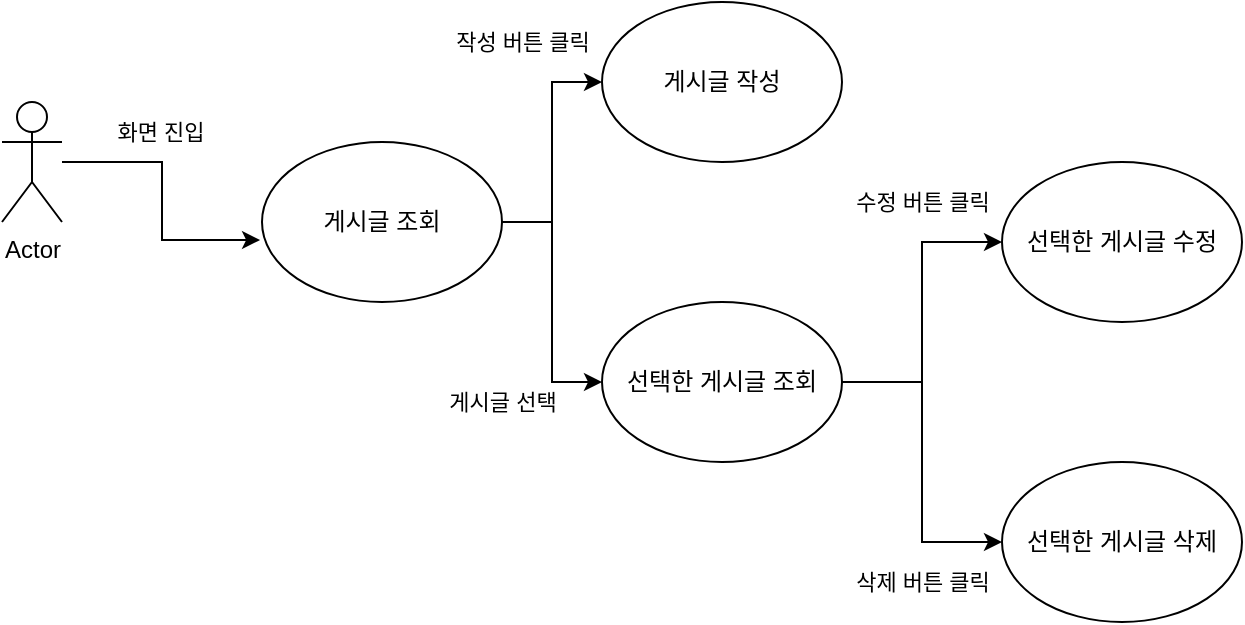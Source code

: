 <mxfile version="24.8.3" pages="4">
  <diagram name="필수UseCase" id="42789a77-a242-8287-6e28-9cd8cfd52e62">
    <mxGraphModel dx="954" dy="529" grid="1" gridSize="10" guides="1" tooltips="1" connect="1" arrows="1" fold="1" page="1" pageScale="1" pageWidth="1100" pageHeight="850" background="none" math="0" shadow="0">
      <root>
        <mxCell id="0" />
        <mxCell id="1" parent="0" />
        <mxCell id="iwHhTmMKv_9inowqryFl-11" style="edgeStyle=orthogonalEdgeStyle;rounded=0;orthogonalLoop=1;jettySize=auto;html=1;entryX=0;entryY=0.5;entryDx=0;entryDy=0;" edge="1" parent="1" source="iwHhTmMKv_9inowqryFl-1" target="iwHhTmMKv_9inowqryFl-2">
          <mxGeometry relative="1" as="geometry" />
        </mxCell>
        <mxCell id="1OvlI5zprAXcpUNGBbMA-3" value="작성 버튼 클릭" style="edgeLabel;html=1;align=center;verticalAlign=middle;resizable=0;points=[];" vertex="1" connectable="0" parent="iwHhTmMKv_9inowqryFl-11">
          <mxGeometry x="0.25" y="-1" relative="1" as="geometry">
            <mxPoint x="-16" y="-40" as="offset" />
          </mxGeometry>
        </mxCell>
        <mxCell id="iwHhTmMKv_9inowqryFl-12" style="edgeStyle=orthogonalEdgeStyle;rounded=0;orthogonalLoop=1;jettySize=auto;html=1;entryX=0;entryY=0.5;entryDx=0;entryDy=0;" edge="1" parent="1" source="iwHhTmMKv_9inowqryFl-1" target="iwHhTmMKv_9inowqryFl-3">
          <mxGeometry relative="1" as="geometry" />
        </mxCell>
        <mxCell id="1OvlI5zprAXcpUNGBbMA-2" value="게시글 선택" style="edgeLabel;html=1;align=center;verticalAlign=middle;resizable=0;points=[];" vertex="1" connectable="0" parent="iwHhTmMKv_9inowqryFl-12">
          <mxGeometry x="0.723" y="-2" relative="1" as="geometry">
            <mxPoint x="-32" y="8" as="offset" />
          </mxGeometry>
        </mxCell>
        <mxCell id="iwHhTmMKv_9inowqryFl-1" value="게시글 조회" style="ellipse;whiteSpace=wrap;html=1;" vertex="1" parent="1">
          <mxGeometry x="310" y="430" width="120" height="80" as="geometry" />
        </mxCell>
        <mxCell id="iwHhTmMKv_9inowqryFl-2" value="게시글 작성" style="ellipse;whiteSpace=wrap;html=1;" vertex="1" parent="1">
          <mxGeometry x="480" y="360" width="120" height="80" as="geometry" />
        </mxCell>
        <mxCell id="iwHhTmMKv_9inowqryFl-13" style="edgeStyle=orthogonalEdgeStyle;rounded=0;orthogonalLoop=1;jettySize=auto;html=1;entryX=0;entryY=0.5;entryDx=0;entryDy=0;" edge="1" parent="1" source="iwHhTmMKv_9inowqryFl-3" target="iwHhTmMKv_9inowqryFl-5">
          <mxGeometry relative="1" as="geometry" />
        </mxCell>
        <mxCell id="1OvlI5zprAXcpUNGBbMA-4" value="수정 버튼 클릭" style="edgeLabel;html=1;align=center;verticalAlign=middle;resizable=0;points=[];" vertex="1" connectable="0" parent="iwHhTmMKv_9inowqryFl-13">
          <mxGeometry x="0.64" y="1" relative="1" as="geometry">
            <mxPoint x="-13" y="-19" as="offset" />
          </mxGeometry>
        </mxCell>
        <mxCell id="iwHhTmMKv_9inowqryFl-14" style="edgeStyle=orthogonalEdgeStyle;rounded=0;orthogonalLoop=1;jettySize=auto;html=1;entryX=0;entryY=0.5;entryDx=0;entryDy=0;" edge="1" parent="1" source="iwHhTmMKv_9inowqryFl-3" target="iwHhTmMKv_9inowqryFl-6">
          <mxGeometry relative="1" as="geometry" />
        </mxCell>
        <mxCell id="iwHhTmMKv_9inowqryFl-3" value="선택한 게시글 조회" style="ellipse;whiteSpace=wrap;html=1;" vertex="1" parent="1">
          <mxGeometry x="480" y="510" width="120" height="80" as="geometry" />
        </mxCell>
        <mxCell id="iwHhTmMKv_9inowqryFl-5" value="&lt;span style=&quot;text-align: left;&quot;&gt;선택한 게시글 수정&lt;/span&gt;" style="ellipse;whiteSpace=wrap;html=1;" vertex="1" parent="1">
          <mxGeometry x="680" y="440" width="120" height="80" as="geometry" />
        </mxCell>
        <mxCell id="iwHhTmMKv_9inowqryFl-6" value="선택한 게시글 삭제" style="ellipse;whiteSpace=wrap;html=1;" vertex="1" parent="1">
          <mxGeometry x="680" y="590" width="120" height="80" as="geometry" />
        </mxCell>
        <mxCell id="iwHhTmMKv_9inowqryFl-7" value="Actor" style="shape=umlActor;verticalLabelPosition=bottom;verticalAlign=top;html=1;outlineConnect=0;" vertex="1" parent="1">
          <mxGeometry x="180" y="410" width="30" height="60" as="geometry" />
        </mxCell>
        <mxCell id="iwHhTmMKv_9inowqryFl-10" style="edgeStyle=orthogonalEdgeStyle;rounded=0;orthogonalLoop=1;jettySize=auto;html=1;entryX=-0.008;entryY=0.613;entryDx=0;entryDy=0;entryPerimeter=0;" edge="1" parent="1" source="iwHhTmMKv_9inowqryFl-7" target="iwHhTmMKv_9inowqryFl-1">
          <mxGeometry relative="1" as="geometry" />
        </mxCell>
        <mxCell id="1OvlI5zprAXcpUNGBbMA-1" value="화면 진입" style="edgeLabel;html=1;align=center;verticalAlign=middle;resizable=0;points=[];" vertex="1" connectable="0" parent="iwHhTmMKv_9inowqryFl-10">
          <mxGeometry x="-0.29" y="3" relative="1" as="geometry">
            <mxPoint y="-12" as="offset" />
          </mxGeometry>
        </mxCell>
        <mxCell id="1OvlI5zprAXcpUNGBbMA-5" value="삭제 버튼 클릭" style="edgeLabel;html=1;align=center;verticalAlign=middle;resizable=0;points=[];" vertex="1" connectable="0" parent="1">
          <mxGeometry x="640" y="650" as="geometry" />
        </mxCell>
      </root>
    </mxGraphModel>
  </diagram>
  <diagram id="2N-TmLcSlVpRe1iIKoZE" name="추가UseCase">
    <mxGraphModel dx="954" dy="529" grid="1" gridSize="10" guides="1" tooltips="1" connect="1" arrows="1" fold="1" page="1" pageScale="1" pageWidth="827" pageHeight="1169" math="0" shadow="0">
      <root>
        <mxCell id="0" />
        <mxCell id="1" parent="0" />
        <mxCell id="qO0Vuacb3eZVlaBwdVwB-3" value="회원 가입" style="ellipse;whiteSpace=wrap;html=1;" vertex="1" parent="1">
          <mxGeometry x="280" y="280" width="120" height="80" as="geometry" />
        </mxCell>
        <mxCell id="ZtHfmbimU2b_hni-DX9B-3" style="edgeStyle=orthogonalEdgeStyle;rounded=0;orthogonalLoop=1;jettySize=auto;html=1;entryX=0;entryY=0.5;entryDx=0;entryDy=0;" edge="1" parent="1" source="qO0Vuacb3eZVlaBwdVwB-10" target="ZtHfmbimU2b_hni-DX9B-2">
          <mxGeometry relative="1" as="geometry" />
        </mxCell>
        <mxCell id="qO0Vuacb3eZVlaBwdVwB-10" value="Actor" style="shape=umlActor;verticalLabelPosition=bottom;verticalAlign=top;html=1;outlineConnect=0;" vertex="1" parent="1">
          <mxGeometry x="180" y="410" width="30" height="60" as="geometry" />
        </mxCell>
        <mxCell id="qO0Vuacb3eZVlaBwdVwB-11" style="edgeStyle=orthogonalEdgeStyle;rounded=0;orthogonalLoop=1;jettySize=auto;html=1;entryX=-0.008;entryY=0.613;entryDx=0;entryDy=0;entryPerimeter=0;" edge="1" parent="1" source="qO0Vuacb3eZVlaBwdVwB-10" target="qO0Vuacb3eZVlaBwdVwB-3">
          <mxGeometry relative="1" as="geometry" />
        </mxCell>
        <mxCell id="ZtHfmbimU2b_hni-DX9B-1" value="회원가입 버튼 클릭" style="text;html=1;align=center;verticalAlign=middle;resizable=0;points=[];autosize=1;strokeColor=none;fillColor=none;" vertex="1" parent="1">
          <mxGeometry x="170" y="290" width="110" height="30" as="geometry" />
        </mxCell>
        <mxCell id="ojOUZaKM6SdAHS6-mfTN-2" style="edgeStyle=orthogonalEdgeStyle;rounded=0;orthogonalLoop=1;jettySize=auto;html=1;entryX=0;entryY=0.5;entryDx=0;entryDy=0;" edge="1" parent="1" source="ZtHfmbimU2b_hni-DX9B-2" target="ojOUZaKM6SdAHS6-mfTN-1">
          <mxGeometry relative="1" as="geometry" />
        </mxCell>
        <mxCell id="ojOUZaKM6SdAHS6-mfTN-3" value="로그인 성공" style="edgeLabel;html=1;align=center;verticalAlign=middle;resizable=0;points=[];" vertex="1" connectable="0" parent="ojOUZaKM6SdAHS6-mfTN-2">
          <mxGeometry x="-0.438" y="2" relative="1" as="geometry">
            <mxPoint x="19" y="-18" as="offset" />
          </mxGeometry>
        </mxCell>
        <mxCell id="ZtHfmbimU2b_hni-DX9B-2" value="로그인" style="ellipse;whiteSpace=wrap;html=1;" vertex="1" parent="1">
          <mxGeometry x="354" y="400" width="120" height="80" as="geometry" />
        </mxCell>
        <mxCell id="ZtHfmbimU2b_hni-DX9B-4" value="아이디 비밀번호 입력" style="text;html=1;align=center;verticalAlign=middle;resizable=0;points=[];autosize=1;strokeColor=none;fillColor=none;" vertex="1" parent="1">
          <mxGeometry x="220" y="450" width="120" height="30" as="geometry" />
        </mxCell>
        <mxCell id="ojOUZaKM6SdAHS6-mfTN-1" value="게시글 조회" style="ellipse;whiteSpace=wrap;html=1;" vertex="1" parent="1">
          <mxGeometry x="570" y="400" width="120" height="80" as="geometry" />
        </mxCell>
        <mxCell id="tEEN5G9t5sGgS2CzOln3-1" style="edgeStyle=orthogonalEdgeStyle;rounded=0;orthogonalLoop=1;jettySize=auto;html=1;entryX=0;entryY=0.5;entryDx=0;entryDy=0;exitX=1;exitY=0.5;exitDx=0;exitDy=0;" edge="1" parent="1" target="tEEN5G9t5sGgS2CzOln3-5" source="ojOUZaKM6SdAHS6-mfTN-1">
          <mxGeometry relative="1" as="geometry">
            <mxPoint x="730" y="440" as="sourcePoint" />
          </mxGeometry>
        </mxCell>
        <mxCell id="tEEN5G9t5sGgS2CzOln3-2" value="작성 버튼 클릭" style="edgeLabel;html=1;align=center;verticalAlign=middle;resizable=0;points=[];" vertex="1" connectable="0" parent="tEEN5G9t5sGgS2CzOln3-1">
          <mxGeometry x="0.25" y="-1" relative="1" as="geometry">
            <mxPoint x="29" y="-40" as="offset" />
          </mxGeometry>
        </mxCell>
        <mxCell id="tEEN5G9t5sGgS2CzOln3-3" style="edgeStyle=orthogonalEdgeStyle;rounded=0;orthogonalLoop=1;jettySize=auto;html=1;entryX=0;entryY=0.5;entryDx=0;entryDy=0;exitX=1;exitY=0.5;exitDx=0;exitDy=0;" edge="1" parent="1" target="tEEN5G9t5sGgS2CzOln3-9" source="ojOUZaKM6SdAHS6-mfTN-1">
          <mxGeometry relative="1" as="geometry">
            <mxPoint x="730" y="440" as="sourcePoint" />
          </mxGeometry>
        </mxCell>
        <mxCell id="tEEN5G9t5sGgS2CzOln3-4" value="게시글 선택" style="edgeLabel;html=1;align=center;verticalAlign=middle;resizable=0;points=[];" vertex="1" connectable="0" parent="tEEN5G9t5sGgS2CzOln3-3">
          <mxGeometry x="0.723" y="-2" relative="1" as="geometry">
            <mxPoint x="-32" y="8" as="offset" />
          </mxGeometry>
        </mxCell>
        <mxCell id="tEEN5G9t5sGgS2CzOln3-5" value="게시글 작성" style="ellipse;whiteSpace=wrap;html=1;" vertex="1" parent="1">
          <mxGeometry x="830" y="320" width="120" height="80" as="geometry" />
        </mxCell>
        <mxCell id="tEEN5G9t5sGgS2CzOln3-6" style="edgeStyle=orthogonalEdgeStyle;rounded=0;orthogonalLoop=1;jettySize=auto;html=1;entryX=0;entryY=0.5;entryDx=0;entryDy=0;" edge="1" parent="1" source="tEEN5G9t5sGgS2CzOln3-9" target="tEEN5G9t5sGgS2CzOln3-10">
          <mxGeometry relative="1" as="geometry" />
        </mxCell>
        <mxCell id="tEEN5G9t5sGgS2CzOln3-7" value="게시글&lt;div&gt;수정 버튼 클릭&lt;/div&gt;" style="edgeLabel;html=1;align=center;verticalAlign=middle;resizable=0;points=[];" vertex="1" connectable="0" parent="tEEN5G9t5sGgS2CzOln3-6">
          <mxGeometry x="0.64" y="1" relative="1" as="geometry">
            <mxPoint x="-13" y="-19" as="offset" />
          </mxGeometry>
        </mxCell>
        <mxCell id="tEEN5G9t5sGgS2CzOln3-8" style="edgeStyle=orthogonalEdgeStyle;rounded=0;orthogonalLoop=1;jettySize=auto;html=1;entryX=0;entryY=0.5;entryDx=0;entryDy=0;" edge="1" parent="1" source="tEEN5G9t5sGgS2CzOln3-9" target="tEEN5G9t5sGgS2CzOln3-11">
          <mxGeometry relative="1" as="geometry" />
        </mxCell>
        <mxCell id="tEEN5G9t5sGgS2CzOln3-15" style="edgeStyle=orthogonalEdgeStyle;rounded=0;orthogonalLoop=1;jettySize=auto;html=1;entryX=0;entryY=0.5;entryDx=0;entryDy=0;" edge="1" parent="1" source="tEEN5G9t5sGgS2CzOln3-9" target="tEEN5G9t5sGgS2CzOln3-14">
          <mxGeometry relative="1" as="geometry" />
        </mxCell>
        <mxCell id="tEEN5G9t5sGgS2CzOln3-16" value="댓글 작성" style="edgeLabel;html=1;align=center;verticalAlign=middle;resizable=0;points=[];" vertex="1" connectable="0" parent="tEEN5G9t5sGgS2CzOln3-15">
          <mxGeometry x="0.739" y="1" relative="1" as="geometry">
            <mxPoint y="11" as="offset" />
          </mxGeometry>
        </mxCell>
        <mxCell id="tEEN5G9t5sGgS2CzOln3-23" style="edgeStyle=orthogonalEdgeStyle;rounded=0;orthogonalLoop=1;jettySize=auto;html=1;entryX=0;entryY=0.5;entryDx=0;entryDy=0;" edge="1" parent="1" source="tEEN5G9t5sGgS2CzOln3-9" target="tEEN5G9t5sGgS2CzOln3-22">
          <mxGeometry relative="1" as="geometry" />
        </mxCell>
        <mxCell id="tEEN5G9t5sGgS2CzOln3-26" value="댓글 삭제" style="edgeLabel;html=1;align=center;verticalAlign=middle;resizable=0;points=[];" vertex="1" connectable="0" parent="tEEN5G9t5sGgS2CzOln3-23">
          <mxGeometry x="0.849" relative="1" as="geometry">
            <mxPoint y="10" as="offset" />
          </mxGeometry>
        </mxCell>
        <mxCell id="tEEN5G9t5sGgS2CzOln3-24" style="edgeStyle=orthogonalEdgeStyle;rounded=0;orthogonalLoop=1;jettySize=auto;html=1;entryX=0;entryY=0.5;entryDx=0;entryDy=0;" edge="1" parent="1" source="tEEN5G9t5sGgS2CzOln3-9" target="tEEN5G9t5sGgS2CzOln3-18">
          <mxGeometry relative="1" as="geometry" />
        </mxCell>
        <mxCell id="tEEN5G9t5sGgS2CzOln3-25" value="댓글 수정" style="edgeLabel;html=1;align=center;verticalAlign=middle;resizable=0;points=[];" vertex="1" connectable="0" parent="tEEN5G9t5sGgS2CzOln3-24">
          <mxGeometry x="0.785" y="3" relative="1" as="geometry">
            <mxPoint x="8" y="23" as="offset" />
          </mxGeometry>
        </mxCell>
        <mxCell id="tEEN5G9t5sGgS2CzOln3-9" value="선택한 게시글 조회" style="ellipse;whiteSpace=wrap;html=1;" vertex="1" parent="1">
          <mxGeometry x="830" y="480" width="120" height="80" as="geometry" />
        </mxCell>
        <mxCell id="tEEN5G9t5sGgS2CzOln3-10" value="&lt;span style=&quot;text-align: left;&quot;&gt;선택한 게시글 수정&lt;/span&gt;" style="ellipse;whiteSpace=wrap;html=1;" vertex="1" parent="1">
          <mxGeometry x="1070" y="400" width="120" height="80" as="geometry" />
        </mxCell>
        <mxCell id="tEEN5G9t5sGgS2CzOln3-11" value="선택한 게시글 삭제" style="ellipse;whiteSpace=wrap;html=1;" vertex="1" parent="1">
          <mxGeometry x="1070" y="550" width="120" height="80" as="geometry" />
        </mxCell>
        <mxCell id="tEEN5G9t5sGgS2CzOln3-12" value="게시글&lt;div&gt;삭제 버튼 클릭&lt;/div&gt;" style="edgeLabel;html=1;align=center;verticalAlign=middle;resizable=0;points=[];" vertex="1" connectable="0" parent="1">
          <mxGeometry x="1030" y="570" as="geometry" />
        </mxCell>
        <mxCell id="tEEN5G9t5sGgS2CzOln3-14" value="댓글 작성" style="ellipse;whiteSpace=wrap;html=1;" vertex="1" parent="1">
          <mxGeometry x="1070" y="700" width="120" height="80" as="geometry" />
        </mxCell>
        <mxCell id="tEEN5G9t5sGgS2CzOln3-18" value="댓글 수정" style="ellipse;whiteSpace=wrap;html=1;" vertex="1" parent="1">
          <mxGeometry x="1070" y="850" width="120" height="80" as="geometry" />
        </mxCell>
        <mxCell id="tEEN5G9t5sGgS2CzOln3-22" value="댓글 삭제" style="ellipse;whiteSpace=wrap;html=1;" vertex="1" parent="1">
          <mxGeometry x="1070" y="1000" width="120" height="80" as="geometry" />
        </mxCell>
        <mxCell id="tEEN5G9t5sGgS2CzOln3-27" value="" style="endArrow=none;dashed=1;html=1;dashPattern=1 3;strokeWidth=2;rounded=0;" edge="1" parent="1">
          <mxGeometry width="50" height="50" relative="1" as="geometry">
            <mxPoint x="720" y="1088" as="sourcePoint" />
            <mxPoint x="720" y="240" as="targetPoint" />
          </mxGeometry>
        </mxCell>
        <mxCell id="tEEN5G9t5sGgS2CzOln3-28" value="유효한 토큰 필요" style="text;html=1;align=center;verticalAlign=middle;resizable=0;points=[];autosize=1;strokeColor=none;fillColor=none;" vertex="1" parent="1">
          <mxGeometry x="675" y="210" width="100" height="30" as="geometry" />
        </mxCell>
      </root>
    </mxGraphModel>
  </diagram>
  <diagram id="lzrDal55hVMBYZjUojmG" name="필수ERD">
    <mxGraphModel dx="1363" dy="756" grid="1" gridSize="10" guides="1" tooltips="1" connect="1" arrows="1" fold="1" page="1" pageScale="1" pageWidth="827" pageHeight="1169" math="0" shadow="0">
      <root>
        <mxCell id="0" />
        <mxCell id="1" parent="0" />
        <mxCell id="HMmuQvq4Hza1bK1RJx9P-24" value="" style="edgeStyle=orthogonalEdgeStyle;rounded=0;orthogonalLoop=1;jettySize=auto;html=1;exitX=1;exitY=0.5;exitDx=0;exitDy=0;entryX=0;entryY=0.5;entryDx=0;entryDy=0;" edge="1" parent="1" source="HMmuQvq4Hza1bK1RJx9P-2" target="HMmuQvq4Hza1bK1RJx9P-18">
          <mxGeometry relative="1" as="geometry">
            <mxPoint x="210" y="360" as="sourcePoint" />
            <mxPoint x="330" y="405" as="targetPoint" />
          </mxGeometry>
        </mxCell>
        <mxCell id="HMmuQvq4Hza1bK1RJx9P-1" value="user" style="shape=table;startSize=30;container=1;collapsible=1;childLayout=tableLayout;fixedRows=1;rowLines=0;fontStyle=1;align=center;resizeLast=1;html=1;" vertex="1" parent="1">
          <mxGeometry x="60" y="100" width="480" height="120" as="geometry" />
        </mxCell>
        <mxCell id="HMmuQvq4Hza1bK1RJx9P-2" value="" style="shape=tableRow;horizontal=0;startSize=0;swimlaneHead=0;swimlaneBody=0;fillColor=none;collapsible=0;dropTarget=0;points=[[0,0.5],[1,0.5]];portConstraint=eastwest;top=0;left=0;right=0;bottom=1;" vertex="1" parent="HMmuQvq4Hza1bK1RJx9P-1">
          <mxGeometry y="30" width="480" height="30" as="geometry" />
        </mxCell>
        <mxCell id="HMmuQvq4Hza1bK1RJx9P-3" value="PK" style="shape=partialRectangle;connectable=0;fillColor=none;top=0;left=0;bottom=0;right=0;fontStyle=1;overflow=hidden;whiteSpace=wrap;html=1;" vertex="1" parent="HMmuQvq4Hza1bK1RJx9P-2">
          <mxGeometry width="30" height="30" as="geometry">
            <mxRectangle width="30" height="30" as="alternateBounds" />
          </mxGeometry>
        </mxCell>
        <mxCell id="HMmuQvq4Hza1bK1RJx9P-4" value="id" style="shape=partialRectangle;connectable=0;fillColor=none;top=0;left=0;bottom=0;right=0;align=left;spacingLeft=6;fontStyle=5;overflow=hidden;whiteSpace=wrap;html=1;" vertex="1" parent="HMmuQvq4Hza1bK1RJx9P-2">
          <mxGeometry x="30" width="150" height="30" as="geometry">
            <mxRectangle width="150" height="30" as="alternateBounds" />
          </mxGeometry>
        </mxCell>
        <mxCell id="oW9MFsUQ_9pj1WKRDFe1-1" value="&lt;span style=&quot;font-weight: 400;&quot;&gt;unsigned int&lt;/span&gt;" style="shape=partialRectangle;connectable=0;fillColor=none;top=0;left=0;bottom=0;right=0;align=left;spacingLeft=6;fontStyle=5;overflow=hidden;whiteSpace=wrap;html=1;" vertex="1" parent="HMmuQvq4Hza1bK1RJx9P-2">
          <mxGeometry x="180" width="150" height="30" as="geometry">
            <mxRectangle width="150" height="30" as="alternateBounds" />
          </mxGeometry>
        </mxCell>
        <mxCell id="oW9MFsUQ_9pj1WKRDFe1-4" style="shape=partialRectangle;connectable=0;fillColor=none;top=0;left=0;bottom=0;right=0;align=left;spacingLeft=6;fontStyle=5;overflow=hidden;whiteSpace=wrap;html=1;" vertex="1" parent="HMmuQvq4Hza1bK1RJx9P-2">
          <mxGeometry x="330" width="150" height="30" as="geometry">
            <mxRectangle width="150" height="30" as="alternateBounds" />
          </mxGeometry>
        </mxCell>
        <mxCell id="HMmuQvq4Hza1bK1RJx9P-5" value="" style="shape=tableRow;horizontal=0;startSize=0;swimlaneHead=0;swimlaneBody=0;fillColor=none;collapsible=0;dropTarget=0;points=[[0,0.5],[1,0.5]];portConstraint=eastwest;top=0;left=0;right=0;bottom=0;" vertex="1" parent="HMmuQvq4Hza1bK1RJx9P-1">
          <mxGeometry y="60" width="480" height="30" as="geometry" />
        </mxCell>
        <mxCell id="HMmuQvq4Hza1bK1RJx9P-6" value="" style="shape=partialRectangle;connectable=0;fillColor=none;top=0;left=0;bottom=0;right=0;editable=1;overflow=hidden;whiteSpace=wrap;html=1;" vertex="1" parent="HMmuQvq4Hza1bK1RJx9P-5">
          <mxGeometry width="30" height="30" as="geometry">
            <mxRectangle width="30" height="30" as="alternateBounds" />
          </mxGeometry>
        </mxCell>
        <mxCell id="HMmuQvq4Hza1bK1RJx9P-7" value="user_name" style="shape=partialRectangle;connectable=0;fillColor=none;top=0;left=0;bottom=0;right=0;align=left;spacingLeft=6;overflow=hidden;whiteSpace=wrap;html=1;" vertex="1" parent="HMmuQvq4Hza1bK1RJx9P-5">
          <mxGeometry x="30" width="150" height="30" as="geometry">
            <mxRectangle width="150" height="30" as="alternateBounds" />
          </mxGeometry>
        </mxCell>
        <mxCell id="oW9MFsUQ_9pj1WKRDFe1-2" value="varchar(10)" style="shape=partialRectangle;connectable=0;fillColor=none;top=0;left=0;bottom=0;right=0;align=left;spacingLeft=6;overflow=hidden;whiteSpace=wrap;html=1;" vertex="1" parent="HMmuQvq4Hza1bK1RJx9P-5">
          <mxGeometry x="180" width="150" height="30" as="geometry">
            <mxRectangle width="150" height="30" as="alternateBounds" />
          </mxGeometry>
        </mxCell>
        <mxCell id="oW9MFsUQ_9pj1WKRDFe1-5" value="NL&amp;nbsp;" style="shape=partialRectangle;connectable=0;fillColor=none;top=0;left=0;bottom=0;right=0;align=left;spacingLeft=6;overflow=hidden;whiteSpace=wrap;html=1;" vertex="1" parent="HMmuQvq4Hza1bK1RJx9P-5">
          <mxGeometry x="330" width="150" height="30" as="geometry">
            <mxRectangle width="150" height="30" as="alternateBounds" />
          </mxGeometry>
        </mxCell>
        <mxCell id="HMmuQvq4Hza1bK1RJx9P-8" value="" style="shape=tableRow;horizontal=0;startSize=0;swimlaneHead=0;swimlaneBody=0;fillColor=none;collapsible=0;dropTarget=0;points=[[0,0.5],[1,0.5]];portConstraint=eastwest;top=0;left=0;right=0;bottom=0;" vertex="1" parent="HMmuQvq4Hza1bK1RJx9P-1">
          <mxGeometry y="90" width="480" height="30" as="geometry" />
        </mxCell>
        <mxCell id="HMmuQvq4Hza1bK1RJx9P-9" value="" style="shape=partialRectangle;connectable=0;fillColor=none;top=0;left=0;bottom=0;right=0;editable=1;overflow=hidden;whiteSpace=wrap;html=1;" vertex="1" parent="HMmuQvq4Hza1bK1RJx9P-8">
          <mxGeometry width="30" height="30" as="geometry">
            <mxRectangle width="30" height="30" as="alternateBounds" />
          </mxGeometry>
        </mxCell>
        <mxCell id="HMmuQvq4Hza1bK1RJx9P-10" value="password" style="shape=partialRectangle;connectable=0;fillColor=none;top=0;left=0;bottom=0;right=0;align=left;spacingLeft=6;overflow=hidden;whiteSpace=wrap;html=1;" vertex="1" parent="HMmuQvq4Hza1bK1RJx9P-8">
          <mxGeometry x="30" width="150" height="30" as="geometry">
            <mxRectangle width="150" height="30" as="alternateBounds" />
          </mxGeometry>
        </mxCell>
        <mxCell id="oW9MFsUQ_9pj1WKRDFe1-3" value="varchar(15)" style="shape=partialRectangle;connectable=0;fillColor=none;top=0;left=0;bottom=0;right=0;align=left;spacingLeft=6;overflow=hidden;whiteSpace=wrap;html=1;" vertex="1" parent="HMmuQvq4Hza1bK1RJx9P-8">
          <mxGeometry x="180" width="150" height="30" as="geometry">
            <mxRectangle width="150" height="30" as="alternateBounds" />
          </mxGeometry>
        </mxCell>
        <mxCell id="oW9MFsUQ_9pj1WKRDFe1-6" value="NL" style="shape=partialRectangle;connectable=0;fillColor=none;top=0;left=0;bottom=0;right=0;align=left;spacingLeft=6;overflow=hidden;whiteSpace=wrap;html=1;" vertex="1" parent="HMmuQvq4Hza1bK1RJx9P-8">
          <mxGeometry x="330" width="150" height="30" as="geometry">
            <mxRectangle width="150" height="30" as="alternateBounds" />
          </mxGeometry>
        </mxCell>
        <mxCell id="HMmuQvq4Hza1bK1RJx9P-14" value="board" style="shape=table;startSize=30;container=1;collapsible=1;childLayout=tableLayout;fixedRows=1;rowLines=0;fontStyle=1;align=center;resizeLast=1;html=1;" vertex="1" parent="1">
          <mxGeometry x="780" y="70" width="480" height="210" as="geometry" />
        </mxCell>
        <mxCell id="HMmuQvq4Hza1bK1RJx9P-15" value="" style="shape=tableRow;horizontal=0;startSize=0;swimlaneHead=0;swimlaneBody=0;fillColor=none;collapsible=0;dropTarget=0;points=[[0,0.5],[1,0.5]];portConstraint=eastwest;top=0;left=0;right=0;bottom=1;" vertex="1" parent="HMmuQvq4Hza1bK1RJx9P-14">
          <mxGeometry y="30" width="480" height="30" as="geometry" />
        </mxCell>
        <mxCell id="HMmuQvq4Hza1bK1RJx9P-16" value="PK" style="shape=partialRectangle;connectable=0;fillColor=none;top=0;left=0;bottom=0;right=0;fontStyle=1;overflow=hidden;whiteSpace=wrap;html=1;" vertex="1" parent="HMmuQvq4Hza1bK1RJx9P-15">
          <mxGeometry width="30" height="30" as="geometry">
            <mxRectangle width="30" height="30" as="alternateBounds" />
          </mxGeometry>
        </mxCell>
        <mxCell id="HMmuQvq4Hza1bK1RJx9P-17" value="id" style="shape=partialRectangle;connectable=0;fillColor=none;top=0;left=0;bottom=0;right=0;align=left;spacingLeft=6;fontStyle=5;overflow=hidden;whiteSpace=wrap;html=1;" vertex="1" parent="HMmuQvq4Hza1bK1RJx9P-15">
          <mxGeometry x="30" width="150" height="30" as="geometry">
            <mxRectangle width="150" height="30" as="alternateBounds" />
          </mxGeometry>
        </mxCell>
        <mxCell id="oW9MFsUQ_9pj1WKRDFe1-7" value="&lt;span style=&quot;font-weight: 400;&quot;&gt;unsigned int&lt;/span&gt;" style="shape=partialRectangle;connectable=0;fillColor=none;top=0;left=0;bottom=0;right=0;align=left;spacingLeft=6;fontStyle=5;overflow=hidden;whiteSpace=wrap;html=1;" vertex="1" parent="HMmuQvq4Hza1bK1RJx9P-15">
          <mxGeometry x="180" width="150" height="30" as="geometry">
            <mxRectangle width="150" height="30" as="alternateBounds" />
          </mxGeometry>
        </mxCell>
        <mxCell id="oW9MFsUQ_9pj1WKRDFe1-13" style="shape=partialRectangle;connectable=0;fillColor=none;top=0;left=0;bottom=0;right=0;align=left;spacingLeft=6;fontStyle=5;overflow=hidden;whiteSpace=wrap;html=1;" vertex="1" parent="HMmuQvq4Hza1bK1RJx9P-15">
          <mxGeometry x="330" width="150" height="30" as="geometry">
            <mxRectangle width="150" height="30" as="alternateBounds" />
          </mxGeometry>
        </mxCell>
        <mxCell id="HMmuQvq4Hza1bK1RJx9P-18" value="" style="shape=tableRow;horizontal=0;startSize=0;swimlaneHead=0;swimlaneBody=0;fillColor=none;collapsible=0;dropTarget=0;points=[[0,0.5],[1,0.5]];portConstraint=eastwest;top=0;left=0;right=0;bottom=0;" vertex="1" parent="HMmuQvq4Hza1bK1RJx9P-14">
          <mxGeometry y="60" width="480" height="30" as="geometry" />
        </mxCell>
        <mxCell id="HMmuQvq4Hza1bK1RJx9P-19" value="FK" style="shape=partialRectangle;connectable=0;fillColor=none;top=0;left=0;bottom=0;right=0;editable=1;overflow=hidden;whiteSpace=wrap;html=1;verticalAlign=middle;fontStyle=1;labelBorderColor=none;" vertex="1" parent="HMmuQvq4Hza1bK1RJx9P-18">
          <mxGeometry width="30" height="30" as="geometry">
            <mxRectangle width="30" height="30" as="alternateBounds" />
          </mxGeometry>
        </mxCell>
        <mxCell id="HMmuQvq4Hza1bK1RJx9P-20" value="user_id" style="shape=partialRectangle;connectable=0;fillColor=none;top=0;left=0;bottom=0;right=0;align=left;spacingLeft=6;overflow=hidden;whiteSpace=wrap;html=1;" vertex="1" parent="HMmuQvq4Hza1bK1RJx9P-18">
          <mxGeometry x="30" width="150" height="30" as="geometry">
            <mxRectangle width="150" height="30" as="alternateBounds" />
          </mxGeometry>
        </mxCell>
        <mxCell id="oW9MFsUQ_9pj1WKRDFe1-8" value="unsigned int" style="shape=partialRectangle;connectable=0;fillColor=none;top=0;left=0;bottom=0;right=0;align=left;spacingLeft=6;overflow=hidden;whiteSpace=wrap;html=1;" vertex="1" parent="HMmuQvq4Hza1bK1RJx9P-18">
          <mxGeometry x="180" width="150" height="30" as="geometry">
            <mxRectangle width="150" height="30" as="alternateBounds" />
          </mxGeometry>
        </mxCell>
        <mxCell id="oW9MFsUQ_9pj1WKRDFe1-14" value="NL" style="shape=partialRectangle;connectable=0;fillColor=none;top=0;left=0;bottom=0;right=0;align=left;spacingLeft=6;overflow=hidden;whiteSpace=wrap;html=1;" vertex="1" parent="HMmuQvq4Hza1bK1RJx9P-18">
          <mxGeometry x="330" width="150" height="30" as="geometry">
            <mxRectangle width="150" height="30" as="alternateBounds" />
          </mxGeometry>
        </mxCell>
        <mxCell id="HMmuQvq4Hza1bK1RJx9P-21" value="" style="shape=tableRow;horizontal=0;startSize=0;swimlaneHead=0;swimlaneBody=0;fillColor=none;collapsible=0;dropTarget=0;points=[[0,0.5],[1,0.5]];portConstraint=eastwest;top=0;left=0;right=0;bottom=0;" vertex="1" parent="HMmuQvq4Hza1bK1RJx9P-14">
          <mxGeometry y="90" width="480" height="30" as="geometry" />
        </mxCell>
        <mxCell id="HMmuQvq4Hza1bK1RJx9P-22" value="" style="shape=partialRectangle;connectable=0;fillColor=none;top=0;left=0;bottom=0;right=0;editable=1;overflow=hidden;whiteSpace=wrap;html=1;" vertex="1" parent="HMmuQvq4Hza1bK1RJx9P-21">
          <mxGeometry width="30" height="30" as="geometry">
            <mxRectangle width="30" height="30" as="alternateBounds" />
          </mxGeometry>
        </mxCell>
        <mxCell id="HMmuQvq4Hza1bK1RJx9P-23" value="title" style="shape=partialRectangle;connectable=0;fillColor=none;top=0;left=0;bottom=0;right=0;align=left;spacingLeft=6;overflow=hidden;whiteSpace=wrap;html=1;" vertex="1" parent="HMmuQvq4Hza1bK1RJx9P-21">
          <mxGeometry x="30" width="150" height="30" as="geometry">
            <mxRectangle width="150" height="30" as="alternateBounds" />
          </mxGeometry>
        </mxCell>
        <mxCell id="oW9MFsUQ_9pj1WKRDFe1-9" value="varchar(20)" style="shape=partialRectangle;connectable=0;fillColor=none;top=0;left=0;bottom=0;right=0;align=left;spacingLeft=6;overflow=hidden;whiteSpace=wrap;html=1;" vertex="1" parent="HMmuQvq4Hza1bK1RJx9P-21">
          <mxGeometry x="180" width="150" height="30" as="geometry">
            <mxRectangle width="150" height="30" as="alternateBounds" />
          </mxGeometry>
        </mxCell>
        <mxCell id="oW9MFsUQ_9pj1WKRDFe1-15" value="NL" style="shape=partialRectangle;connectable=0;fillColor=none;top=0;left=0;bottom=0;right=0;align=left;spacingLeft=6;overflow=hidden;whiteSpace=wrap;html=1;" vertex="1" parent="HMmuQvq4Hza1bK1RJx9P-21">
          <mxGeometry x="330" width="150" height="30" as="geometry">
            <mxRectangle width="150" height="30" as="alternateBounds" />
          </mxGeometry>
        </mxCell>
        <mxCell id="HMmuQvq4Hza1bK1RJx9P-25" style="shape=tableRow;horizontal=0;startSize=0;swimlaneHead=0;swimlaneBody=0;fillColor=none;collapsible=0;dropTarget=0;points=[[0,0.5],[1,0.5]];portConstraint=eastwest;top=0;left=0;right=0;bottom=0;" vertex="1" parent="HMmuQvq4Hza1bK1RJx9P-14">
          <mxGeometry y="120" width="480" height="30" as="geometry" />
        </mxCell>
        <mxCell id="HMmuQvq4Hza1bK1RJx9P-26" style="shape=partialRectangle;connectable=0;fillColor=none;top=0;left=0;bottom=0;right=0;editable=1;overflow=hidden;whiteSpace=wrap;html=1;" vertex="1" parent="HMmuQvq4Hza1bK1RJx9P-25">
          <mxGeometry width="30" height="30" as="geometry">
            <mxRectangle width="30" height="30" as="alternateBounds" />
          </mxGeometry>
        </mxCell>
        <mxCell id="HMmuQvq4Hza1bK1RJx9P-27" value="content" style="shape=partialRectangle;connectable=0;fillColor=none;top=0;left=0;bottom=0;right=0;align=left;spacingLeft=6;overflow=hidden;whiteSpace=wrap;html=1;" vertex="1" parent="HMmuQvq4Hza1bK1RJx9P-25">
          <mxGeometry x="30" width="150" height="30" as="geometry">
            <mxRectangle width="150" height="30" as="alternateBounds" />
          </mxGeometry>
        </mxCell>
        <mxCell id="oW9MFsUQ_9pj1WKRDFe1-10" value="varchar(500)" style="shape=partialRectangle;connectable=0;fillColor=none;top=0;left=0;bottom=0;right=0;align=left;spacingLeft=6;overflow=hidden;whiteSpace=wrap;html=1;" vertex="1" parent="HMmuQvq4Hza1bK1RJx9P-25">
          <mxGeometry x="180" width="150" height="30" as="geometry">
            <mxRectangle width="150" height="30" as="alternateBounds" />
          </mxGeometry>
        </mxCell>
        <mxCell id="oW9MFsUQ_9pj1WKRDFe1-16" value="NL" style="shape=partialRectangle;connectable=0;fillColor=none;top=0;left=0;bottom=0;right=0;align=left;spacingLeft=6;overflow=hidden;whiteSpace=wrap;html=1;" vertex="1" parent="HMmuQvq4Hza1bK1RJx9P-25">
          <mxGeometry x="330" width="150" height="30" as="geometry">
            <mxRectangle width="150" height="30" as="alternateBounds" />
          </mxGeometry>
        </mxCell>
        <mxCell id="HMmuQvq4Hza1bK1RJx9P-28" style="shape=tableRow;horizontal=0;startSize=0;swimlaneHead=0;swimlaneBody=0;fillColor=none;collapsible=0;dropTarget=0;points=[[0,0.5],[1,0.5]];portConstraint=eastwest;top=0;left=0;right=0;bottom=0;" vertex="1" parent="HMmuQvq4Hza1bK1RJx9P-14">
          <mxGeometry y="150" width="480" height="30" as="geometry" />
        </mxCell>
        <mxCell id="HMmuQvq4Hza1bK1RJx9P-29" style="shape=partialRectangle;connectable=0;fillColor=none;top=0;left=0;bottom=0;right=0;editable=1;overflow=hidden;whiteSpace=wrap;html=1;" vertex="1" parent="HMmuQvq4Hza1bK1RJx9P-28">
          <mxGeometry width="30" height="30" as="geometry">
            <mxRectangle width="30" height="30" as="alternateBounds" />
          </mxGeometry>
        </mxCell>
        <mxCell id="HMmuQvq4Hza1bK1RJx9P-30" value="create_at" style="shape=partialRectangle;connectable=0;fillColor=none;top=0;left=0;bottom=0;right=0;align=left;spacingLeft=6;overflow=hidden;whiteSpace=wrap;html=1;" vertex="1" parent="HMmuQvq4Hza1bK1RJx9P-28">
          <mxGeometry x="30" width="150" height="30" as="geometry">
            <mxRectangle width="150" height="30" as="alternateBounds" />
          </mxGeometry>
        </mxCell>
        <mxCell id="oW9MFsUQ_9pj1WKRDFe1-11" value="Date" style="shape=partialRectangle;connectable=0;fillColor=none;top=0;left=0;bottom=0;right=0;align=left;spacingLeft=6;overflow=hidden;whiteSpace=wrap;html=1;" vertex="1" parent="HMmuQvq4Hza1bK1RJx9P-28">
          <mxGeometry x="180" width="150" height="30" as="geometry">
            <mxRectangle width="150" height="30" as="alternateBounds" />
          </mxGeometry>
        </mxCell>
        <mxCell id="oW9MFsUQ_9pj1WKRDFe1-17" value="NL" style="shape=partialRectangle;connectable=0;fillColor=none;top=0;left=0;bottom=0;right=0;align=left;spacingLeft=6;overflow=hidden;whiteSpace=wrap;html=1;" vertex="1" parent="HMmuQvq4Hza1bK1RJx9P-28">
          <mxGeometry x="330" width="150" height="30" as="geometry">
            <mxRectangle width="150" height="30" as="alternateBounds" />
          </mxGeometry>
        </mxCell>
        <mxCell id="HMmuQvq4Hza1bK1RJx9P-31" style="shape=tableRow;horizontal=0;startSize=0;swimlaneHead=0;swimlaneBody=0;fillColor=none;collapsible=0;dropTarget=0;points=[[0,0.5],[1,0.5]];portConstraint=eastwest;top=0;left=0;right=0;bottom=0;" vertex="1" parent="HMmuQvq4Hza1bK1RJx9P-14">
          <mxGeometry y="180" width="480" height="30" as="geometry" />
        </mxCell>
        <mxCell id="HMmuQvq4Hza1bK1RJx9P-32" style="shape=partialRectangle;connectable=0;fillColor=none;top=0;left=0;bottom=0;right=0;editable=1;overflow=hidden;whiteSpace=wrap;html=1;" vertex="1" parent="HMmuQvq4Hza1bK1RJx9P-31">
          <mxGeometry width="30" height="30" as="geometry">
            <mxRectangle width="30" height="30" as="alternateBounds" />
          </mxGeometry>
        </mxCell>
        <mxCell id="HMmuQvq4Hza1bK1RJx9P-33" value="update_at" style="shape=partialRectangle;connectable=0;fillColor=none;top=0;left=0;bottom=0;right=0;align=left;spacingLeft=6;overflow=hidden;whiteSpace=wrap;html=1;" vertex="1" parent="HMmuQvq4Hza1bK1RJx9P-31">
          <mxGeometry x="30" width="150" height="30" as="geometry">
            <mxRectangle width="150" height="30" as="alternateBounds" />
          </mxGeometry>
        </mxCell>
        <mxCell id="oW9MFsUQ_9pj1WKRDFe1-12" value="Date" style="shape=partialRectangle;connectable=0;fillColor=none;top=0;left=0;bottom=0;right=0;align=left;spacingLeft=6;overflow=hidden;whiteSpace=wrap;html=1;" vertex="1" parent="HMmuQvq4Hza1bK1RJx9P-31">
          <mxGeometry x="180" width="150" height="30" as="geometry">
            <mxRectangle width="150" height="30" as="alternateBounds" />
          </mxGeometry>
        </mxCell>
        <mxCell id="oW9MFsUQ_9pj1WKRDFe1-18" value="NL" style="shape=partialRectangle;connectable=0;fillColor=none;top=0;left=0;bottom=0;right=0;align=left;spacingLeft=6;overflow=hidden;whiteSpace=wrap;html=1;" vertex="1" parent="HMmuQvq4Hza1bK1RJx9P-31">
          <mxGeometry x="330" width="150" height="30" as="geometry">
            <mxRectangle width="150" height="30" as="alternateBounds" />
          </mxGeometry>
        </mxCell>
      </root>
    </mxGraphModel>
  </diagram>
  <diagram id="Cxu8lEpFJ4y4K-ood81u" name="추가ERD">
    <mxGraphModel dx="1468" dy="814" grid="1" gridSize="10" guides="1" tooltips="1" connect="1" arrows="1" fold="1" page="1" pageScale="1" pageWidth="827" pageHeight="1169" math="0" shadow="0">
      <root>
        <mxCell id="0" />
        <mxCell id="1" parent="0" />
        <mxCell id="GlsDPKA2TAjgzfFqgSu9-2" value="user" style="shape=table;startSize=30;container=1;collapsible=1;childLayout=tableLayout;fixedRows=1;rowLines=0;fontStyle=1;align=center;resizeLast=1;html=1;" vertex="1" parent="1">
          <mxGeometry x="60" y="100" width="480" height="120" as="geometry" />
        </mxCell>
        <mxCell id="GlsDPKA2TAjgzfFqgSu9-3" value="" style="shape=tableRow;horizontal=0;startSize=0;swimlaneHead=0;swimlaneBody=0;fillColor=none;collapsible=0;dropTarget=0;points=[[0,0.5],[1,0.5]];portConstraint=eastwest;top=0;left=0;right=0;bottom=1;" vertex="1" parent="GlsDPKA2TAjgzfFqgSu9-2">
          <mxGeometry y="30" width="480" height="30" as="geometry" />
        </mxCell>
        <mxCell id="GlsDPKA2TAjgzfFqgSu9-4" value="PK" style="shape=partialRectangle;connectable=0;fillColor=none;top=0;left=0;bottom=0;right=0;fontStyle=1;overflow=hidden;whiteSpace=wrap;html=1;" vertex="1" parent="GlsDPKA2TAjgzfFqgSu9-3">
          <mxGeometry width="30" height="30" as="geometry">
            <mxRectangle width="30" height="30" as="alternateBounds" />
          </mxGeometry>
        </mxCell>
        <mxCell id="GlsDPKA2TAjgzfFqgSu9-5" value="id" style="shape=partialRectangle;connectable=0;fillColor=none;top=0;left=0;bottom=0;right=0;align=left;spacingLeft=6;fontStyle=5;overflow=hidden;whiteSpace=wrap;html=1;" vertex="1" parent="GlsDPKA2TAjgzfFqgSu9-3">
          <mxGeometry x="30" width="150" height="30" as="geometry">
            <mxRectangle width="150" height="30" as="alternateBounds" />
          </mxGeometry>
        </mxCell>
        <mxCell id="GlsDPKA2TAjgzfFqgSu9-6" value="&lt;span style=&quot;font-weight: 400;&quot;&gt;unsigned int&lt;/span&gt;" style="shape=partialRectangle;connectable=0;fillColor=none;top=0;left=0;bottom=0;right=0;align=left;spacingLeft=6;fontStyle=5;overflow=hidden;whiteSpace=wrap;html=1;" vertex="1" parent="GlsDPKA2TAjgzfFqgSu9-3">
          <mxGeometry x="180" width="150" height="30" as="geometry">
            <mxRectangle width="150" height="30" as="alternateBounds" />
          </mxGeometry>
        </mxCell>
        <mxCell id="GlsDPKA2TAjgzfFqgSu9-7" style="shape=partialRectangle;connectable=0;fillColor=none;top=0;left=0;bottom=0;right=0;align=left;spacingLeft=6;fontStyle=5;overflow=hidden;whiteSpace=wrap;html=1;" vertex="1" parent="GlsDPKA2TAjgzfFqgSu9-3">
          <mxGeometry x="330" width="150" height="30" as="geometry">
            <mxRectangle width="150" height="30" as="alternateBounds" />
          </mxGeometry>
        </mxCell>
        <mxCell id="GlsDPKA2TAjgzfFqgSu9-8" value="" style="shape=tableRow;horizontal=0;startSize=0;swimlaneHead=0;swimlaneBody=0;fillColor=none;collapsible=0;dropTarget=0;points=[[0,0.5],[1,0.5]];portConstraint=eastwest;top=0;left=0;right=0;bottom=0;" vertex="1" parent="GlsDPKA2TAjgzfFqgSu9-2">
          <mxGeometry y="60" width="480" height="30" as="geometry" />
        </mxCell>
        <mxCell id="GlsDPKA2TAjgzfFqgSu9-9" value="" style="shape=partialRectangle;connectable=0;fillColor=none;top=0;left=0;bottom=0;right=0;editable=1;overflow=hidden;whiteSpace=wrap;html=1;" vertex="1" parent="GlsDPKA2TAjgzfFqgSu9-8">
          <mxGeometry width="30" height="30" as="geometry">
            <mxRectangle width="30" height="30" as="alternateBounds" />
          </mxGeometry>
        </mxCell>
        <mxCell id="GlsDPKA2TAjgzfFqgSu9-10" value="user_name" style="shape=partialRectangle;connectable=0;fillColor=none;top=0;left=0;bottom=0;right=0;align=left;spacingLeft=6;overflow=hidden;whiteSpace=wrap;html=1;" vertex="1" parent="GlsDPKA2TAjgzfFqgSu9-8">
          <mxGeometry x="30" width="150" height="30" as="geometry">
            <mxRectangle width="150" height="30" as="alternateBounds" />
          </mxGeometry>
        </mxCell>
        <mxCell id="GlsDPKA2TAjgzfFqgSu9-11" value="varchar(10)" style="shape=partialRectangle;connectable=0;fillColor=none;top=0;left=0;bottom=0;right=0;align=left;spacingLeft=6;overflow=hidden;whiteSpace=wrap;html=1;" vertex="1" parent="GlsDPKA2TAjgzfFqgSu9-8">
          <mxGeometry x="180" width="150" height="30" as="geometry">
            <mxRectangle width="150" height="30" as="alternateBounds" />
          </mxGeometry>
        </mxCell>
        <mxCell id="GlsDPKA2TAjgzfFqgSu9-12" value="NL / unique" style="shape=partialRectangle;connectable=0;fillColor=none;top=0;left=0;bottom=0;right=0;align=left;spacingLeft=6;overflow=hidden;whiteSpace=wrap;html=1;" vertex="1" parent="GlsDPKA2TAjgzfFqgSu9-8">
          <mxGeometry x="330" width="150" height="30" as="geometry">
            <mxRectangle width="150" height="30" as="alternateBounds" />
          </mxGeometry>
        </mxCell>
        <mxCell id="GlsDPKA2TAjgzfFqgSu9-13" value="" style="shape=tableRow;horizontal=0;startSize=0;swimlaneHead=0;swimlaneBody=0;fillColor=none;collapsible=0;dropTarget=0;points=[[0,0.5],[1,0.5]];portConstraint=eastwest;top=0;left=0;right=0;bottom=0;" vertex="1" parent="GlsDPKA2TAjgzfFqgSu9-2">
          <mxGeometry y="90" width="480" height="30" as="geometry" />
        </mxCell>
        <mxCell id="GlsDPKA2TAjgzfFqgSu9-14" value="" style="shape=partialRectangle;connectable=0;fillColor=none;top=0;left=0;bottom=0;right=0;editable=1;overflow=hidden;whiteSpace=wrap;html=1;" vertex="1" parent="GlsDPKA2TAjgzfFqgSu9-13">
          <mxGeometry width="30" height="30" as="geometry">
            <mxRectangle width="30" height="30" as="alternateBounds" />
          </mxGeometry>
        </mxCell>
        <mxCell id="GlsDPKA2TAjgzfFqgSu9-15" value="password" style="shape=partialRectangle;connectable=0;fillColor=none;top=0;left=0;bottom=0;right=0;align=left;spacingLeft=6;overflow=hidden;whiteSpace=wrap;html=1;" vertex="1" parent="GlsDPKA2TAjgzfFqgSu9-13">
          <mxGeometry x="30" width="150" height="30" as="geometry">
            <mxRectangle width="150" height="30" as="alternateBounds" />
          </mxGeometry>
        </mxCell>
        <mxCell id="GlsDPKA2TAjgzfFqgSu9-16" value="varchar(15)" style="shape=partialRectangle;connectable=0;fillColor=none;top=0;left=0;bottom=0;right=0;align=left;spacingLeft=6;overflow=hidden;whiteSpace=wrap;html=1;" vertex="1" parent="GlsDPKA2TAjgzfFqgSu9-13">
          <mxGeometry x="180" width="150" height="30" as="geometry">
            <mxRectangle width="150" height="30" as="alternateBounds" />
          </mxGeometry>
        </mxCell>
        <mxCell id="GlsDPKA2TAjgzfFqgSu9-17" value="NL" style="shape=partialRectangle;connectable=0;fillColor=none;top=0;left=0;bottom=0;right=0;align=left;spacingLeft=6;overflow=hidden;whiteSpace=wrap;html=1;" vertex="1" parent="GlsDPKA2TAjgzfFqgSu9-13">
          <mxGeometry x="330" width="150" height="30" as="geometry">
            <mxRectangle width="150" height="30" as="alternateBounds" />
          </mxGeometry>
        </mxCell>
        <mxCell id="GlsDPKA2TAjgzfFqgSu9-18" value="board" style="shape=table;startSize=30;container=1;collapsible=1;childLayout=tableLayout;fixedRows=1;rowLines=0;fontStyle=1;align=center;resizeLast=1;html=1;" vertex="1" parent="1">
          <mxGeometry x="60" y="330" width="480" height="210" as="geometry" />
        </mxCell>
        <mxCell id="GlsDPKA2TAjgzfFqgSu9-19" value="" style="shape=tableRow;horizontal=0;startSize=0;swimlaneHead=0;swimlaneBody=0;fillColor=none;collapsible=0;dropTarget=0;points=[[0,0.5],[1,0.5]];portConstraint=eastwest;top=0;left=0;right=0;bottom=1;" vertex="1" parent="GlsDPKA2TAjgzfFqgSu9-18">
          <mxGeometry y="30" width="480" height="30" as="geometry" />
        </mxCell>
        <mxCell id="GlsDPKA2TAjgzfFqgSu9-20" value="PK" style="shape=partialRectangle;connectable=0;fillColor=none;top=0;left=0;bottom=0;right=0;fontStyle=1;overflow=hidden;whiteSpace=wrap;html=1;" vertex="1" parent="GlsDPKA2TAjgzfFqgSu9-19">
          <mxGeometry width="30" height="30" as="geometry">
            <mxRectangle width="30" height="30" as="alternateBounds" />
          </mxGeometry>
        </mxCell>
        <mxCell id="GlsDPKA2TAjgzfFqgSu9-21" value="id" style="shape=partialRectangle;connectable=0;fillColor=none;top=0;left=0;bottom=0;right=0;align=left;spacingLeft=6;fontStyle=5;overflow=hidden;whiteSpace=wrap;html=1;" vertex="1" parent="GlsDPKA2TAjgzfFqgSu9-19">
          <mxGeometry x="30" width="150" height="30" as="geometry">
            <mxRectangle width="150" height="30" as="alternateBounds" />
          </mxGeometry>
        </mxCell>
        <mxCell id="GlsDPKA2TAjgzfFqgSu9-22" value="&lt;span style=&quot;font-weight: 400;&quot;&gt;unsigned int&lt;/span&gt;" style="shape=partialRectangle;connectable=0;fillColor=none;top=0;left=0;bottom=0;right=0;align=left;spacingLeft=6;fontStyle=5;overflow=hidden;whiteSpace=wrap;html=1;" vertex="1" parent="GlsDPKA2TAjgzfFqgSu9-19">
          <mxGeometry x="180" width="150" height="30" as="geometry">
            <mxRectangle width="150" height="30" as="alternateBounds" />
          </mxGeometry>
        </mxCell>
        <mxCell id="GlsDPKA2TAjgzfFqgSu9-23" style="shape=partialRectangle;connectable=0;fillColor=none;top=0;left=0;bottom=0;right=0;align=left;spacingLeft=6;fontStyle=5;overflow=hidden;whiteSpace=wrap;html=1;" vertex="1" parent="GlsDPKA2TAjgzfFqgSu9-19">
          <mxGeometry x="330" width="150" height="30" as="geometry">
            <mxRectangle width="150" height="30" as="alternateBounds" />
          </mxGeometry>
        </mxCell>
        <mxCell id="GlsDPKA2TAjgzfFqgSu9-24" value="" style="shape=tableRow;horizontal=0;startSize=0;swimlaneHead=0;swimlaneBody=0;fillColor=none;collapsible=0;dropTarget=0;points=[[0,0.5],[1,0.5]];portConstraint=eastwest;top=0;left=0;right=0;bottom=0;" vertex="1" parent="GlsDPKA2TAjgzfFqgSu9-18">
          <mxGeometry y="60" width="480" height="30" as="geometry" />
        </mxCell>
        <mxCell id="GlsDPKA2TAjgzfFqgSu9-25" value="FK" style="shape=partialRectangle;connectable=0;fillColor=none;top=0;left=0;bottom=0;right=0;editable=1;overflow=hidden;whiteSpace=wrap;html=1;verticalAlign=middle;fontStyle=1;labelBorderColor=none;" vertex="1" parent="GlsDPKA2TAjgzfFqgSu9-24">
          <mxGeometry width="30" height="30" as="geometry">
            <mxRectangle width="30" height="30" as="alternateBounds" />
          </mxGeometry>
        </mxCell>
        <mxCell id="GlsDPKA2TAjgzfFqgSu9-26" value="user_id" style="shape=partialRectangle;connectable=0;fillColor=none;top=0;left=0;bottom=0;right=0;align=left;spacingLeft=6;overflow=hidden;whiteSpace=wrap;html=1;" vertex="1" parent="GlsDPKA2TAjgzfFqgSu9-24">
          <mxGeometry x="30" width="150" height="30" as="geometry">
            <mxRectangle width="150" height="30" as="alternateBounds" />
          </mxGeometry>
        </mxCell>
        <mxCell id="GlsDPKA2TAjgzfFqgSu9-27" value="unsigned int" style="shape=partialRectangle;connectable=0;fillColor=none;top=0;left=0;bottom=0;right=0;align=left;spacingLeft=6;overflow=hidden;whiteSpace=wrap;html=1;" vertex="1" parent="GlsDPKA2TAjgzfFqgSu9-24">
          <mxGeometry x="180" width="150" height="30" as="geometry">
            <mxRectangle width="150" height="30" as="alternateBounds" />
          </mxGeometry>
        </mxCell>
        <mxCell id="GlsDPKA2TAjgzfFqgSu9-28" value="NL" style="shape=partialRectangle;connectable=0;fillColor=none;top=0;left=0;bottom=0;right=0;align=left;spacingLeft=6;overflow=hidden;whiteSpace=wrap;html=1;" vertex="1" parent="GlsDPKA2TAjgzfFqgSu9-24">
          <mxGeometry x="330" width="150" height="30" as="geometry">
            <mxRectangle width="150" height="30" as="alternateBounds" />
          </mxGeometry>
        </mxCell>
        <mxCell id="GlsDPKA2TAjgzfFqgSu9-29" value="" style="shape=tableRow;horizontal=0;startSize=0;swimlaneHead=0;swimlaneBody=0;fillColor=none;collapsible=0;dropTarget=0;points=[[0,0.5],[1,0.5]];portConstraint=eastwest;top=0;left=0;right=0;bottom=0;" vertex="1" parent="GlsDPKA2TAjgzfFqgSu9-18">
          <mxGeometry y="90" width="480" height="30" as="geometry" />
        </mxCell>
        <mxCell id="GlsDPKA2TAjgzfFqgSu9-30" value="" style="shape=partialRectangle;connectable=0;fillColor=none;top=0;left=0;bottom=0;right=0;editable=1;overflow=hidden;whiteSpace=wrap;html=1;" vertex="1" parent="GlsDPKA2TAjgzfFqgSu9-29">
          <mxGeometry width="30" height="30" as="geometry">
            <mxRectangle width="30" height="30" as="alternateBounds" />
          </mxGeometry>
        </mxCell>
        <mxCell id="GlsDPKA2TAjgzfFqgSu9-31" value="title" style="shape=partialRectangle;connectable=0;fillColor=none;top=0;left=0;bottom=0;right=0;align=left;spacingLeft=6;overflow=hidden;whiteSpace=wrap;html=1;" vertex="1" parent="GlsDPKA2TAjgzfFqgSu9-29">
          <mxGeometry x="30" width="150" height="30" as="geometry">
            <mxRectangle width="150" height="30" as="alternateBounds" />
          </mxGeometry>
        </mxCell>
        <mxCell id="GlsDPKA2TAjgzfFqgSu9-32" value="varchar(20)" style="shape=partialRectangle;connectable=0;fillColor=none;top=0;left=0;bottom=0;right=0;align=left;spacingLeft=6;overflow=hidden;whiteSpace=wrap;html=1;" vertex="1" parent="GlsDPKA2TAjgzfFqgSu9-29">
          <mxGeometry x="180" width="150" height="30" as="geometry">
            <mxRectangle width="150" height="30" as="alternateBounds" />
          </mxGeometry>
        </mxCell>
        <mxCell id="GlsDPKA2TAjgzfFqgSu9-33" value="NL" style="shape=partialRectangle;connectable=0;fillColor=none;top=0;left=0;bottom=0;right=0;align=left;spacingLeft=6;overflow=hidden;whiteSpace=wrap;html=1;" vertex="1" parent="GlsDPKA2TAjgzfFqgSu9-29">
          <mxGeometry x="330" width="150" height="30" as="geometry">
            <mxRectangle width="150" height="30" as="alternateBounds" />
          </mxGeometry>
        </mxCell>
        <mxCell id="GlsDPKA2TAjgzfFqgSu9-34" style="shape=tableRow;horizontal=0;startSize=0;swimlaneHead=0;swimlaneBody=0;fillColor=none;collapsible=0;dropTarget=0;points=[[0,0.5],[1,0.5]];portConstraint=eastwest;top=0;left=0;right=0;bottom=0;" vertex="1" parent="GlsDPKA2TAjgzfFqgSu9-18">
          <mxGeometry y="120" width="480" height="30" as="geometry" />
        </mxCell>
        <mxCell id="GlsDPKA2TAjgzfFqgSu9-35" style="shape=partialRectangle;connectable=0;fillColor=none;top=0;left=0;bottom=0;right=0;editable=1;overflow=hidden;whiteSpace=wrap;html=1;" vertex="1" parent="GlsDPKA2TAjgzfFqgSu9-34">
          <mxGeometry width="30" height="30" as="geometry">
            <mxRectangle width="30" height="30" as="alternateBounds" />
          </mxGeometry>
        </mxCell>
        <mxCell id="GlsDPKA2TAjgzfFqgSu9-36" value="content" style="shape=partialRectangle;connectable=0;fillColor=none;top=0;left=0;bottom=0;right=0;align=left;spacingLeft=6;overflow=hidden;whiteSpace=wrap;html=1;" vertex="1" parent="GlsDPKA2TAjgzfFqgSu9-34">
          <mxGeometry x="30" width="150" height="30" as="geometry">
            <mxRectangle width="150" height="30" as="alternateBounds" />
          </mxGeometry>
        </mxCell>
        <mxCell id="GlsDPKA2TAjgzfFqgSu9-37" value="varchar(500)" style="shape=partialRectangle;connectable=0;fillColor=none;top=0;left=0;bottom=0;right=0;align=left;spacingLeft=6;overflow=hidden;whiteSpace=wrap;html=1;" vertex="1" parent="GlsDPKA2TAjgzfFqgSu9-34">
          <mxGeometry x="180" width="150" height="30" as="geometry">
            <mxRectangle width="150" height="30" as="alternateBounds" />
          </mxGeometry>
        </mxCell>
        <mxCell id="GlsDPKA2TAjgzfFqgSu9-38" value="NL" style="shape=partialRectangle;connectable=0;fillColor=none;top=0;left=0;bottom=0;right=0;align=left;spacingLeft=6;overflow=hidden;whiteSpace=wrap;html=1;" vertex="1" parent="GlsDPKA2TAjgzfFqgSu9-34">
          <mxGeometry x="330" width="150" height="30" as="geometry">
            <mxRectangle width="150" height="30" as="alternateBounds" />
          </mxGeometry>
        </mxCell>
        <mxCell id="GlsDPKA2TAjgzfFqgSu9-39" style="shape=tableRow;horizontal=0;startSize=0;swimlaneHead=0;swimlaneBody=0;fillColor=none;collapsible=0;dropTarget=0;points=[[0,0.5],[1,0.5]];portConstraint=eastwest;top=0;left=0;right=0;bottom=0;" vertex="1" parent="GlsDPKA2TAjgzfFqgSu9-18">
          <mxGeometry y="150" width="480" height="30" as="geometry" />
        </mxCell>
        <mxCell id="GlsDPKA2TAjgzfFqgSu9-40" style="shape=partialRectangle;connectable=0;fillColor=none;top=0;left=0;bottom=0;right=0;editable=1;overflow=hidden;whiteSpace=wrap;html=1;" vertex="1" parent="GlsDPKA2TAjgzfFqgSu9-39">
          <mxGeometry width="30" height="30" as="geometry">
            <mxRectangle width="30" height="30" as="alternateBounds" />
          </mxGeometry>
        </mxCell>
        <mxCell id="GlsDPKA2TAjgzfFqgSu9-41" value="create_at" style="shape=partialRectangle;connectable=0;fillColor=none;top=0;left=0;bottom=0;right=0;align=left;spacingLeft=6;overflow=hidden;whiteSpace=wrap;html=1;" vertex="1" parent="GlsDPKA2TAjgzfFqgSu9-39">
          <mxGeometry x="30" width="150" height="30" as="geometry">
            <mxRectangle width="150" height="30" as="alternateBounds" />
          </mxGeometry>
        </mxCell>
        <mxCell id="GlsDPKA2TAjgzfFqgSu9-42" value="Date" style="shape=partialRectangle;connectable=0;fillColor=none;top=0;left=0;bottom=0;right=0;align=left;spacingLeft=6;overflow=hidden;whiteSpace=wrap;html=1;" vertex="1" parent="GlsDPKA2TAjgzfFqgSu9-39">
          <mxGeometry x="180" width="150" height="30" as="geometry">
            <mxRectangle width="150" height="30" as="alternateBounds" />
          </mxGeometry>
        </mxCell>
        <mxCell id="GlsDPKA2TAjgzfFqgSu9-43" value="NL / default = now" style="shape=partialRectangle;connectable=0;fillColor=none;top=0;left=0;bottom=0;right=0;align=left;spacingLeft=6;overflow=hidden;whiteSpace=wrap;html=1;" vertex="1" parent="GlsDPKA2TAjgzfFqgSu9-39">
          <mxGeometry x="330" width="150" height="30" as="geometry">
            <mxRectangle width="150" height="30" as="alternateBounds" />
          </mxGeometry>
        </mxCell>
        <mxCell id="GlsDPKA2TAjgzfFqgSu9-44" style="shape=tableRow;horizontal=0;startSize=0;swimlaneHead=0;swimlaneBody=0;fillColor=none;collapsible=0;dropTarget=0;points=[[0,0.5],[1,0.5]];portConstraint=eastwest;top=0;left=0;right=0;bottom=0;" vertex="1" parent="GlsDPKA2TAjgzfFqgSu9-18">
          <mxGeometry y="180" width="480" height="30" as="geometry" />
        </mxCell>
        <mxCell id="GlsDPKA2TAjgzfFqgSu9-45" style="shape=partialRectangle;connectable=0;fillColor=none;top=0;left=0;bottom=0;right=0;editable=1;overflow=hidden;whiteSpace=wrap;html=1;" vertex="1" parent="GlsDPKA2TAjgzfFqgSu9-44">
          <mxGeometry width="30" height="30" as="geometry">
            <mxRectangle width="30" height="30" as="alternateBounds" />
          </mxGeometry>
        </mxCell>
        <mxCell id="GlsDPKA2TAjgzfFqgSu9-46" value="update_at" style="shape=partialRectangle;connectable=0;fillColor=none;top=0;left=0;bottom=0;right=0;align=left;spacingLeft=6;overflow=hidden;whiteSpace=wrap;html=1;" vertex="1" parent="GlsDPKA2TAjgzfFqgSu9-44">
          <mxGeometry x="30" width="150" height="30" as="geometry">
            <mxRectangle width="150" height="30" as="alternateBounds" />
          </mxGeometry>
        </mxCell>
        <mxCell id="GlsDPKA2TAjgzfFqgSu9-47" value="Date" style="shape=partialRectangle;connectable=0;fillColor=none;top=0;left=0;bottom=0;right=0;align=left;spacingLeft=6;overflow=hidden;whiteSpace=wrap;html=1;" vertex="1" parent="GlsDPKA2TAjgzfFqgSu9-44">
          <mxGeometry x="180" width="150" height="30" as="geometry">
            <mxRectangle width="150" height="30" as="alternateBounds" />
          </mxGeometry>
        </mxCell>
        <mxCell id="GlsDPKA2TAjgzfFqgSu9-48" value="NL / default+update = now" style="shape=partialRectangle;connectable=0;fillColor=none;top=0;left=0;bottom=0;right=0;align=left;spacingLeft=6;overflow=hidden;whiteSpace=wrap;html=1;" vertex="1" parent="GlsDPKA2TAjgzfFqgSu9-44">
          <mxGeometry x="330" width="150" height="30" as="geometry">
            <mxRectangle width="150" height="30" as="alternateBounds" />
          </mxGeometry>
        </mxCell>
        <mxCell id="GlsDPKA2TAjgzfFqgSu9-49" value="comment" style="shape=table;startSize=30;container=1;collapsible=1;childLayout=tableLayout;fixedRows=1;rowLines=0;fontStyle=1;align=center;resizeLast=1;html=1;" vertex="1" parent="1">
          <mxGeometry x="710" y="190" width="480" height="180" as="geometry" />
        </mxCell>
        <mxCell id="GlsDPKA2TAjgzfFqgSu9-50" value="" style="shape=tableRow;horizontal=0;startSize=0;swimlaneHead=0;swimlaneBody=0;fillColor=none;collapsible=0;dropTarget=0;points=[[0,0.5],[1,0.5]];portConstraint=eastwest;top=0;left=0;right=0;bottom=1;" vertex="1" parent="GlsDPKA2TAjgzfFqgSu9-49">
          <mxGeometry y="30" width="480" height="30" as="geometry" />
        </mxCell>
        <mxCell id="GlsDPKA2TAjgzfFqgSu9-51" value="PK" style="shape=partialRectangle;connectable=0;fillColor=none;top=0;left=0;bottom=0;right=0;fontStyle=1;overflow=hidden;whiteSpace=wrap;html=1;" vertex="1" parent="GlsDPKA2TAjgzfFqgSu9-50">
          <mxGeometry width="30" height="30" as="geometry">
            <mxRectangle width="30" height="30" as="alternateBounds" />
          </mxGeometry>
        </mxCell>
        <mxCell id="GlsDPKA2TAjgzfFqgSu9-52" value="id" style="shape=partialRectangle;connectable=0;fillColor=none;top=0;left=0;bottom=0;right=0;align=left;spacingLeft=6;fontStyle=5;overflow=hidden;whiteSpace=wrap;html=1;" vertex="1" parent="GlsDPKA2TAjgzfFqgSu9-50">
          <mxGeometry x="30" width="150" height="30" as="geometry">
            <mxRectangle width="150" height="30" as="alternateBounds" />
          </mxGeometry>
        </mxCell>
        <mxCell id="GlsDPKA2TAjgzfFqgSu9-53" value="&lt;span style=&quot;font-weight: 400;&quot;&gt;unsigned int&lt;/span&gt;" style="shape=partialRectangle;connectable=0;fillColor=none;top=0;left=0;bottom=0;right=0;align=left;spacingLeft=6;fontStyle=5;overflow=hidden;whiteSpace=wrap;html=1;" vertex="1" parent="GlsDPKA2TAjgzfFqgSu9-50">
          <mxGeometry x="180" width="150" height="30" as="geometry">
            <mxRectangle width="150" height="30" as="alternateBounds" />
          </mxGeometry>
        </mxCell>
        <mxCell id="GlsDPKA2TAjgzfFqgSu9-54" style="shape=partialRectangle;connectable=0;fillColor=none;top=0;left=0;bottom=0;right=0;align=left;spacingLeft=6;fontStyle=5;overflow=hidden;whiteSpace=wrap;html=1;" vertex="1" parent="GlsDPKA2TAjgzfFqgSu9-50">
          <mxGeometry x="330" width="150" height="30" as="geometry">
            <mxRectangle width="150" height="30" as="alternateBounds" />
          </mxGeometry>
        </mxCell>
        <mxCell id="GlsDPKA2TAjgzfFqgSu9-55" value="" style="shape=tableRow;horizontal=0;startSize=0;swimlaneHead=0;swimlaneBody=0;fillColor=none;collapsible=0;dropTarget=0;points=[[0,0.5],[1,0.5]];portConstraint=eastwest;top=0;left=0;right=0;bottom=0;" vertex="1" parent="GlsDPKA2TAjgzfFqgSu9-49">
          <mxGeometry y="60" width="480" height="30" as="geometry" />
        </mxCell>
        <mxCell id="GlsDPKA2TAjgzfFqgSu9-56" value="FK" style="shape=partialRectangle;connectable=0;fillColor=none;top=0;left=0;bottom=0;right=0;editable=1;overflow=hidden;whiteSpace=wrap;html=1;verticalAlign=middle;fontStyle=1;labelBorderColor=none;" vertex="1" parent="GlsDPKA2TAjgzfFqgSu9-55">
          <mxGeometry width="30" height="30" as="geometry">
            <mxRectangle width="30" height="30" as="alternateBounds" />
          </mxGeometry>
        </mxCell>
        <mxCell id="GlsDPKA2TAjgzfFqgSu9-57" value="user_id" style="shape=partialRectangle;connectable=0;fillColor=none;top=0;left=0;bottom=0;right=0;align=left;spacingLeft=6;overflow=hidden;whiteSpace=wrap;html=1;" vertex="1" parent="GlsDPKA2TAjgzfFqgSu9-55">
          <mxGeometry x="30" width="150" height="30" as="geometry">
            <mxRectangle width="150" height="30" as="alternateBounds" />
          </mxGeometry>
        </mxCell>
        <mxCell id="GlsDPKA2TAjgzfFqgSu9-58" value="unsigned int" style="shape=partialRectangle;connectable=0;fillColor=none;top=0;left=0;bottom=0;right=0;align=left;spacingLeft=6;overflow=hidden;whiteSpace=wrap;html=1;" vertex="1" parent="GlsDPKA2TAjgzfFqgSu9-55">
          <mxGeometry x="180" width="150" height="30" as="geometry">
            <mxRectangle width="150" height="30" as="alternateBounds" />
          </mxGeometry>
        </mxCell>
        <mxCell id="GlsDPKA2TAjgzfFqgSu9-59" value="NL" style="shape=partialRectangle;connectable=0;fillColor=none;top=0;left=0;bottom=0;right=0;align=left;spacingLeft=6;overflow=hidden;whiteSpace=wrap;html=1;" vertex="1" parent="GlsDPKA2TAjgzfFqgSu9-55">
          <mxGeometry x="330" width="150" height="30" as="geometry">
            <mxRectangle width="150" height="30" as="alternateBounds" />
          </mxGeometry>
        </mxCell>
        <mxCell id="GlsDPKA2TAjgzfFqgSu9-60" value="" style="shape=tableRow;horizontal=0;startSize=0;swimlaneHead=0;swimlaneBody=0;fillColor=none;collapsible=0;dropTarget=0;points=[[0,0.5],[1,0.5]];portConstraint=eastwest;top=0;left=0;right=0;bottom=0;" vertex="1" parent="GlsDPKA2TAjgzfFqgSu9-49">
          <mxGeometry y="90" width="480" height="30" as="geometry" />
        </mxCell>
        <mxCell id="GlsDPKA2TAjgzfFqgSu9-61" value="FK" style="shape=partialRectangle;connectable=0;fillColor=none;top=0;left=0;bottom=0;right=0;editable=1;overflow=hidden;whiteSpace=wrap;html=1;" vertex="1" parent="GlsDPKA2TAjgzfFqgSu9-60">
          <mxGeometry width="30" height="30" as="geometry">
            <mxRectangle width="30" height="30" as="alternateBounds" />
          </mxGeometry>
        </mxCell>
        <mxCell id="GlsDPKA2TAjgzfFqgSu9-62" value="board_id" style="shape=partialRectangle;connectable=0;fillColor=none;top=0;left=0;bottom=0;right=0;align=left;spacingLeft=6;overflow=hidden;whiteSpace=wrap;html=1;" vertex="1" parent="GlsDPKA2TAjgzfFqgSu9-60">
          <mxGeometry x="30" width="150" height="30" as="geometry">
            <mxRectangle width="150" height="30" as="alternateBounds" />
          </mxGeometry>
        </mxCell>
        <mxCell id="GlsDPKA2TAjgzfFqgSu9-63" value="unsigned int" style="shape=partialRectangle;connectable=0;fillColor=none;top=0;left=0;bottom=0;right=0;align=left;spacingLeft=6;overflow=hidden;whiteSpace=wrap;html=1;" vertex="1" parent="GlsDPKA2TAjgzfFqgSu9-60">
          <mxGeometry x="180" width="150" height="30" as="geometry">
            <mxRectangle width="150" height="30" as="alternateBounds" />
          </mxGeometry>
        </mxCell>
        <mxCell id="GlsDPKA2TAjgzfFqgSu9-64" value="NL" style="shape=partialRectangle;connectable=0;fillColor=none;top=0;left=0;bottom=0;right=0;align=left;spacingLeft=6;overflow=hidden;whiteSpace=wrap;html=1;" vertex="1" parent="GlsDPKA2TAjgzfFqgSu9-60">
          <mxGeometry x="330" width="150" height="30" as="geometry">
            <mxRectangle width="150" height="30" as="alternateBounds" />
          </mxGeometry>
        </mxCell>
        <mxCell id="GlsDPKA2TAjgzfFqgSu9-65" style="shape=tableRow;horizontal=0;startSize=0;swimlaneHead=0;swimlaneBody=0;fillColor=none;collapsible=0;dropTarget=0;points=[[0,0.5],[1,0.5]];portConstraint=eastwest;top=0;left=0;right=0;bottom=0;" vertex="1" parent="GlsDPKA2TAjgzfFqgSu9-49">
          <mxGeometry y="120" width="480" height="30" as="geometry" />
        </mxCell>
        <mxCell id="GlsDPKA2TAjgzfFqgSu9-66" style="shape=partialRectangle;connectable=0;fillColor=none;top=0;left=0;bottom=0;right=0;editable=1;overflow=hidden;whiteSpace=wrap;html=1;" vertex="1" parent="GlsDPKA2TAjgzfFqgSu9-65">
          <mxGeometry width="30" height="30" as="geometry">
            <mxRectangle width="30" height="30" as="alternateBounds" />
          </mxGeometry>
        </mxCell>
        <mxCell id="GlsDPKA2TAjgzfFqgSu9-67" value="comment" style="shape=partialRectangle;connectable=0;fillColor=none;top=0;left=0;bottom=0;right=0;align=left;spacingLeft=6;overflow=hidden;whiteSpace=wrap;html=1;" vertex="1" parent="GlsDPKA2TAjgzfFqgSu9-65">
          <mxGeometry x="30" width="150" height="30" as="geometry">
            <mxRectangle width="150" height="30" as="alternateBounds" />
          </mxGeometry>
        </mxCell>
        <mxCell id="GlsDPKA2TAjgzfFqgSu9-68" value="varchar(500)" style="shape=partialRectangle;connectable=0;fillColor=none;top=0;left=0;bottom=0;right=0;align=left;spacingLeft=6;overflow=hidden;whiteSpace=wrap;html=1;" vertex="1" parent="GlsDPKA2TAjgzfFqgSu9-65">
          <mxGeometry x="180" width="150" height="30" as="geometry">
            <mxRectangle width="150" height="30" as="alternateBounds" />
          </mxGeometry>
        </mxCell>
        <mxCell id="GlsDPKA2TAjgzfFqgSu9-69" value="NL" style="shape=partialRectangle;connectable=0;fillColor=none;top=0;left=0;bottom=0;right=0;align=left;spacingLeft=6;overflow=hidden;whiteSpace=wrap;html=1;" vertex="1" parent="GlsDPKA2TAjgzfFqgSu9-65">
          <mxGeometry x="330" width="150" height="30" as="geometry">
            <mxRectangle width="150" height="30" as="alternateBounds" />
          </mxGeometry>
        </mxCell>
        <mxCell id="ygR0CaVD9AHUIiEDIj0--5" style="shape=tableRow;horizontal=0;startSize=0;swimlaneHead=0;swimlaneBody=0;fillColor=none;collapsible=0;dropTarget=0;points=[[0,0.5],[1,0.5]];portConstraint=eastwest;top=0;left=0;right=0;bottom=0;" vertex="1" parent="GlsDPKA2TAjgzfFqgSu9-49">
          <mxGeometry y="150" width="480" height="30" as="geometry" />
        </mxCell>
        <mxCell id="ygR0CaVD9AHUIiEDIj0--6" style="shape=partialRectangle;connectable=0;fillColor=none;top=0;left=0;bottom=0;right=0;editable=1;overflow=hidden;whiteSpace=wrap;html=1;" vertex="1" parent="ygR0CaVD9AHUIiEDIj0--5">
          <mxGeometry width="30" height="30" as="geometry">
            <mxRectangle width="30" height="30" as="alternateBounds" />
          </mxGeometry>
        </mxCell>
        <mxCell id="ygR0CaVD9AHUIiEDIj0--7" value="create_at" style="shape=partialRectangle;connectable=0;fillColor=none;top=0;left=0;bottom=0;right=0;align=left;spacingLeft=6;overflow=hidden;whiteSpace=wrap;html=1;" vertex="1" parent="ygR0CaVD9AHUIiEDIj0--5">
          <mxGeometry x="30" width="150" height="30" as="geometry">
            <mxRectangle width="150" height="30" as="alternateBounds" />
          </mxGeometry>
        </mxCell>
        <mxCell id="ygR0CaVD9AHUIiEDIj0--8" value="Date" style="shape=partialRectangle;connectable=0;fillColor=none;top=0;left=0;bottom=0;right=0;align=left;spacingLeft=6;overflow=hidden;whiteSpace=wrap;html=1;" vertex="1" parent="ygR0CaVD9AHUIiEDIj0--5">
          <mxGeometry x="180" width="150" height="30" as="geometry">
            <mxRectangle width="150" height="30" as="alternateBounds" />
          </mxGeometry>
        </mxCell>
        <mxCell id="ygR0CaVD9AHUIiEDIj0--9" value="NL / default = now" style="shape=partialRectangle;connectable=0;fillColor=none;top=0;left=0;bottom=0;right=0;align=left;spacingLeft=6;overflow=hidden;whiteSpace=wrap;html=1;" vertex="1" parent="ygR0CaVD9AHUIiEDIj0--5">
          <mxGeometry x="330" width="150" height="30" as="geometry">
            <mxRectangle width="150" height="30" as="alternateBounds" />
          </mxGeometry>
        </mxCell>
        <mxCell id="ygR0CaVD9AHUIiEDIj0--2" style="edgeStyle=orthogonalEdgeStyle;rounded=0;orthogonalLoop=1;jettySize=auto;html=1;exitX=1;exitY=0.5;exitDx=0;exitDy=0;entryX=0;entryY=0.5;entryDx=0;entryDy=0;" edge="1" parent="1" source="GlsDPKA2TAjgzfFqgSu9-3" target="GlsDPKA2TAjgzfFqgSu9-55">
          <mxGeometry relative="1" as="geometry" />
        </mxCell>
        <mxCell id="ygR0CaVD9AHUIiEDIj0--3" style="edgeStyle=orthogonalEdgeStyle;rounded=0;orthogonalLoop=1;jettySize=auto;html=1;exitX=0;exitY=0.5;exitDx=0;exitDy=0;entryX=0;entryY=0.5;entryDx=0;entryDy=0;" edge="1" parent="1" source="GlsDPKA2TAjgzfFqgSu9-3" target="GlsDPKA2TAjgzfFqgSu9-24">
          <mxGeometry relative="1" as="geometry" />
        </mxCell>
        <mxCell id="ygR0CaVD9AHUIiEDIj0--4" style="edgeStyle=orthogonalEdgeStyle;rounded=0;orthogonalLoop=1;jettySize=auto;html=1;exitX=1;exitY=0.5;exitDx=0;exitDy=0;entryX=0;entryY=0.5;entryDx=0;entryDy=0;" edge="1" parent="1" source="GlsDPKA2TAjgzfFqgSu9-19" target="GlsDPKA2TAjgzfFqgSu9-60">
          <mxGeometry relative="1" as="geometry" />
        </mxCell>
      </root>
    </mxGraphModel>
  </diagram>
</mxfile>
